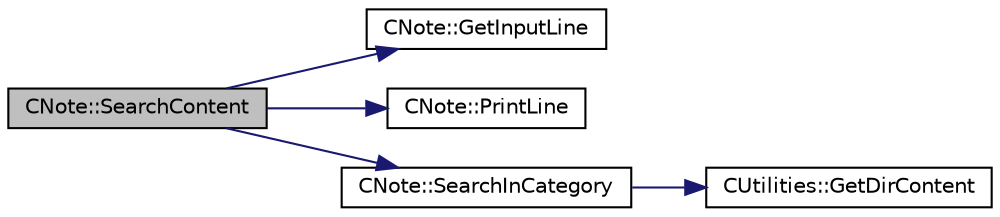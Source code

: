 digraph "CNote::SearchContent"
{
 // LATEX_PDF_SIZE
  edge [fontname="Helvetica",fontsize="10",labelfontname="Helvetica",labelfontsize="10"];
  node [fontname="Helvetica",fontsize="10",shape=record];
  rankdir="LR";
  Node1 [label="CNote::SearchContent",height=0.2,width=0.4,color="black", fillcolor="grey75", style="filled", fontcolor="black",tooltip="Reads what you are searching for. Searches throught all files and retruns all matches."];
  Node1 -> Node2 [color="midnightblue",fontsize="10",style="solid",fontname="Helvetica"];
  Node2 [label="CNote::GetInputLine",height=0.2,width=0.4,color="black", fillcolor="white", style="filled",URL="$classCNote.html#a503cdc32ab502847c764e194bf53ee6d",tooltip="Reads a line from stdin and returns it."];
  Node1 -> Node3 [color="midnightblue",fontsize="10",style="solid",fontname="Helvetica"];
  Node3 [label="CNote::PrintLine",height=0.2,width=0.4,color="black", fillcolor="white", style="filled",URL="$classCNote.html#a3f4ada896501a9c6889104322dd20b4b",tooltip="Prints a line to stdout from the argument string."];
  Node1 -> Node4 [color="midnightblue",fontsize="10",style="solid",fontname="Helvetica"];
  Node4 [label="CNote::SearchInCategory",height=0.2,width=0.4,color="black", fillcolor="white", style="filled",URL="$classCNote.html#aca942b775a482305d58184fe99900595",tooltip="Searches throught a category of notes that is being specified in arguments and searches for math of '..."];
  Node4 -> Node5 [color="midnightblue",fontsize="10",style="solid",fontname="Helvetica"];
  Node5 [label="CUtilities::GetDirContent",height=0.2,width=0.4,color="black", fillcolor="white", style="filled",URL="$classCUtilities.html#a98a3394596f433a7bed6bc572dfb7071",tooltip="Iterates through all files in a folder and then returns those filenames."];
}
